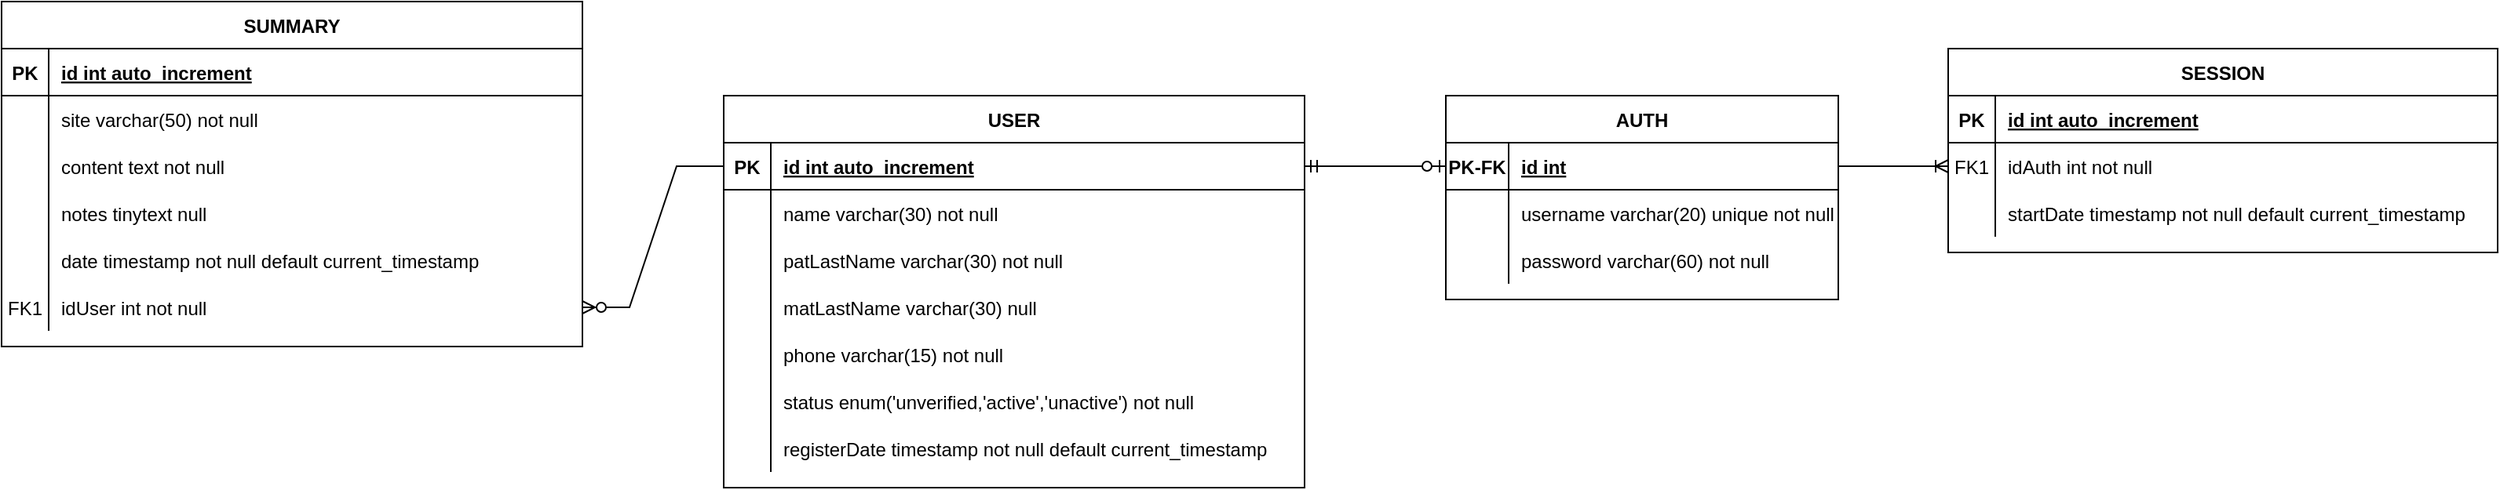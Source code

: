 <mxfile version="24.8.4">
  <diagram id="R2lEEEUBdFMjLlhIrx00" name="Page-1">
    <mxGraphModel dx="2099" dy="547" grid="1" gridSize="10" guides="1" tooltips="1" connect="1" arrows="1" fold="1" page="1" pageScale="1" pageWidth="850" pageHeight="1100" math="0" shadow="0" extFonts="Permanent Marker^https://fonts.googleapis.com/css?family=Permanent+Marker">
      <root>
        <mxCell id="0" />
        <mxCell id="1" parent="0" />
        <mxCell id="Tqodv7GDnYY_OcaATivT-45" value="AUTH" style="shape=table;startSize=30;container=1;collapsible=1;childLayout=tableLayout;fixedRows=1;rowLines=0;fontStyle=1;align=center;resizeLast=1;" parent="1" vertex="1">
          <mxGeometry x="840" y="410" width="250" height="130" as="geometry" />
        </mxCell>
        <mxCell id="Tqodv7GDnYY_OcaATivT-46" value="" style="shape=partialRectangle;collapsible=0;dropTarget=0;pointerEvents=0;fillColor=none;points=[[0,0.5],[1,0.5]];portConstraint=eastwest;top=0;left=0;right=0;bottom=1;" parent="Tqodv7GDnYY_OcaATivT-45" vertex="1">
          <mxGeometry y="30" width="250" height="30" as="geometry" />
        </mxCell>
        <mxCell id="Tqodv7GDnYY_OcaATivT-47" value="PK-FK" style="shape=partialRectangle;overflow=hidden;connectable=0;fillColor=none;top=0;left=0;bottom=0;right=0;fontStyle=1;" parent="Tqodv7GDnYY_OcaATivT-46" vertex="1">
          <mxGeometry width="40" height="30" as="geometry">
            <mxRectangle width="40" height="30" as="alternateBounds" />
          </mxGeometry>
        </mxCell>
        <mxCell id="Tqodv7GDnYY_OcaATivT-48" value="id int" style="shape=partialRectangle;overflow=hidden;connectable=0;fillColor=none;top=0;left=0;bottom=0;right=0;align=left;spacingLeft=6;fontStyle=5;" parent="Tqodv7GDnYY_OcaATivT-46" vertex="1">
          <mxGeometry x="40" width="210" height="30" as="geometry">
            <mxRectangle width="210" height="30" as="alternateBounds" />
          </mxGeometry>
        </mxCell>
        <mxCell id="Tqodv7GDnYY_OcaATivT-49" value="" style="shape=partialRectangle;collapsible=0;dropTarget=0;pointerEvents=0;fillColor=none;points=[[0,0.5],[1,0.5]];portConstraint=eastwest;top=0;left=0;right=0;bottom=0;" parent="Tqodv7GDnYY_OcaATivT-45" vertex="1">
          <mxGeometry y="60" width="250" height="30" as="geometry" />
        </mxCell>
        <mxCell id="Tqodv7GDnYY_OcaATivT-50" value="" style="shape=partialRectangle;overflow=hidden;connectable=0;fillColor=none;top=0;left=0;bottom=0;right=0;" parent="Tqodv7GDnYY_OcaATivT-49" vertex="1">
          <mxGeometry width="40" height="30" as="geometry">
            <mxRectangle width="40" height="30" as="alternateBounds" />
          </mxGeometry>
        </mxCell>
        <mxCell id="Tqodv7GDnYY_OcaATivT-51" value="username varchar(20) unique not null" style="shape=partialRectangle;overflow=hidden;connectable=0;fillColor=none;top=0;left=0;bottom=0;right=0;align=left;spacingLeft=6;" parent="Tqodv7GDnYY_OcaATivT-49" vertex="1">
          <mxGeometry x="40" width="210" height="30" as="geometry">
            <mxRectangle width="210" height="30" as="alternateBounds" />
          </mxGeometry>
        </mxCell>
        <mxCell id="Tqodv7GDnYY_OcaATivT-52" value="" style="shape=partialRectangle;collapsible=0;dropTarget=0;pointerEvents=0;fillColor=none;points=[[0,0.5],[1,0.5]];portConstraint=eastwest;top=0;left=0;right=0;bottom=0;" parent="Tqodv7GDnYY_OcaATivT-45" vertex="1">
          <mxGeometry y="90" width="250" height="30" as="geometry" />
        </mxCell>
        <mxCell id="Tqodv7GDnYY_OcaATivT-53" value="" style="shape=partialRectangle;overflow=hidden;connectable=0;fillColor=none;top=0;left=0;bottom=0;right=0;" parent="Tqodv7GDnYY_OcaATivT-52" vertex="1">
          <mxGeometry width="40" height="30" as="geometry">
            <mxRectangle width="40" height="30" as="alternateBounds" />
          </mxGeometry>
        </mxCell>
        <mxCell id="Tqodv7GDnYY_OcaATivT-54" value="password varchar(60) not null" style="shape=partialRectangle;overflow=hidden;connectable=0;fillColor=none;top=0;left=0;bottom=0;right=0;align=left;spacingLeft=6;" parent="Tqodv7GDnYY_OcaATivT-52" vertex="1">
          <mxGeometry x="40" width="210" height="30" as="geometry">
            <mxRectangle width="210" height="30" as="alternateBounds" />
          </mxGeometry>
        </mxCell>
        <mxCell id="Tqodv7GDnYY_OcaATivT-55" value="SESSION" style="shape=table;startSize=30;container=1;collapsible=1;childLayout=tableLayout;fixedRows=1;rowLines=0;fontStyle=1;align=center;resizeLast=1;" parent="1" vertex="1">
          <mxGeometry x="1160" y="380" width="350" height="130" as="geometry" />
        </mxCell>
        <mxCell id="Tqodv7GDnYY_OcaATivT-56" value="" style="shape=partialRectangle;collapsible=0;dropTarget=0;pointerEvents=0;fillColor=none;points=[[0,0.5],[1,0.5]];portConstraint=eastwest;top=0;left=0;right=0;bottom=1;" parent="Tqodv7GDnYY_OcaATivT-55" vertex="1">
          <mxGeometry y="30" width="350" height="30" as="geometry" />
        </mxCell>
        <mxCell id="Tqodv7GDnYY_OcaATivT-57" value="PK" style="shape=partialRectangle;overflow=hidden;connectable=0;fillColor=none;top=0;left=0;bottom=0;right=0;fontStyle=1;" parent="Tqodv7GDnYY_OcaATivT-56" vertex="1">
          <mxGeometry width="30" height="30" as="geometry">
            <mxRectangle width="30" height="30" as="alternateBounds" />
          </mxGeometry>
        </mxCell>
        <mxCell id="Tqodv7GDnYY_OcaATivT-58" value="id int auto_increment" style="shape=partialRectangle;overflow=hidden;connectable=0;fillColor=none;top=0;left=0;bottom=0;right=0;align=left;spacingLeft=6;fontStyle=5;" parent="Tqodv7GDnYY_OcaATivT-56" vertex="1">
          <mxGeometry x="30" width="320" height="30" as="geometry">
            <mxRectangle width="320" height="30" as="alternateBounds" />
          </mxGeometry>
        </mxCell>
        <mxCell id="Tqodv7GDnYY_OcaATivT-59" value="" style="shape=partialRectangle;collapsible=0;dropTarget=0;pointerEvents=0;fillColor=none;points=[[0,0.5],[1,0.5]];portConstraint=eastwest;top=0;left=0;right=0;bottom=0;" parent="Tqodv7GDnYY_OcaATivT-55" vertex="1">
          <mxGeometry y="60" width="350" height="30" as="geometry" />
        </mxCell>
        <mxCell id="Tqodv7GDnYY_OcaATivT-60" value="FK1" style="shape=partialRectangle;overflow=hidden;connectable=0;fillColor=none;top=0;left=0;bottom=0;right=0;" parent="Tqodv7GDnYY_OcaATivT-59" vertex="1">
          <mxGeometry width="30" height="30" as="geometry">
            <mxRectangle width="30" height="30" as="alternateBounds" />
          </mxGeometry>
        </mxCell>
        <mxCell id="Tqodv7GDnYY_OcaATivT-61" value="idAuth int not null" style="shape=partialRectangle;overflow=hidden;connectable=0;fillColor=none;top=0;left=0;bottom=0;right=0;align=left;spacingLeft=6;" parent="Tqodv7GDnYY_OcaATivT-59" vertex="1">
          <mxGeometry x="30" width="320" height="30" as="geometry">
            <mxRectangle width="320" height="30" as="alternateBounds" />
          </mxGeometry>
        </mxCell>
        <mxCell id="Tqodv7GDnYY_OcaATivT-62" value="" style="shape=partialRectangle;collapsible=0;dropTarget=0;pointerEvents=0;fillColor=none;points=[[0,0.5],[1,0.5]];portConstraint=eastwest;top=0;left=0;right=0;bottom=0;" parent="Tqodv7GDnYY_OcaATivT-55" vertex="1">
          <mxGeometry y="90" width="350" height="30" as="geometry" />
        </mxCell>
        <mxCell id="Tqodv7GDnYY_OcaATivT-63" value="" style="shape=partialRectangle;overflow=hidden;connectable=0;fillColor=none;top=0;left=0;bottom=0;right=0;" parent="Tqodv7GDnYY_OcaATivT-62" vertex="1">
          <mxGeometry width="30" height="30" as="geometry">
            <mxRectangle width="30" height="30" as="alternateBounds" />
          </mxGeometry>
        </mxCell>
        <mxCell id="Tqodv7GDnYY_OcaATivT-64" value="startDate timestamp not null default current_timestamp" style="shape=partialRectangle;overflow=hidden;connectable=0;fillColor=none;top=0;left=0;bottom=0;right=0;align=left;spacingLeft=6;" parent="Tqodv7GDnYY_OcaATivT-62" vertex="1">
          <mxGeometry x="30" width="320" height="30" as="geometry">
            <mxRectangle width="320" height="30" as="alternateBounds" />
          </mxGeometry>
        </mxCell>
        <mxCell id="Tqodv7GDnYY_OcaATivT-65" value="USER" style="shape=table;startSize=30;container=1;collapsible=1;childLayout=tableLayout;fixedRows=1;rowLines=0;fontStyle=1;align=center;resizeLast=1;" parent="1" vertex="1">
          <mxGeometry x="380" y="410" width="370" height="250" as="geometry" />
        </mxCell>
        <mxCell id="Tqodv7GDnYY_OcaATivT-66" value="" style="shape=partialRectangle;collapsible=0;dropTarget=0;pointerEvents=0;fillColor=none;points=[[0,0.5],[1,0.5]];portConstraint=eastwest;top=0;left=0;right=0;bottom=1;" parent="Tqodv7GDnYY_OcaATivT-65" vertex="1">
          <mxGeometry y="30" width="370" height="30" as="geometry" />
        </mxCell>
        <mxCell id="Tqodv7GDnYY_OcaATivT-67" value="PK" style="shape=partialRectangle;overflow=hidden;connectable=0;fillColor=none;top=0;left=0;bottom=0;right=0;fontStyle=1;" parent="Tqodv7GDnYY_OcaATivT-66" vertex="1">
          <mxGeometry width="30" height="30" as="geometry">
            <mxRectangle width="30" height="30" as="alternateBounds" />
          </mxGeometry>
        </mxCell>
        <mxCell id="Tqodv7GDnYY_OcaATivT-68" value="id int auto_increment" style="shape=partialRectangle;overflow=hidden;connectable=0;fillColor=none;top=0;left=0;bottom=0;right=0;align=left;spacingLeft=6;fontStyle=5;" parent="Tqodv7GDnYY_OcaATivT-66" vertex="1">
          <mxGeometry x="30" width="340" height="30" as="geometry">
            <mxRectangle width="340" height="30" as="alternateBounds" />
          </mxGeometry>
        </mxCell>
        <mxCell id="Tqodv7GDnYY_OcaATivT-69" value="" style="shape=partialRectangle;collapsible=0;dropTarget=0;pointerEvents=0;fillColor=none;points=[[0,0.5],[1,0.5]];portConstraint=eastwest;top=0;left=0;right=0;bottom=0;" parent="Tqodv7GDnYY_OcaATivT-65" vertex="1">
          <mxGeometry y="60" width="370" height="30" as="geometry" />
        </mxCell>
        <mxCell id="Tqodv7GDnYY_OcaATivT-70" value="" style="shape=partialRectangle;overflow=hidden;connectable=0;fillColor=none;top=0;left=0;bottom=0;right=0;" parent="Tqodv7GDnYY_OcaATivT-69" vertex="1">
          <mxGeometry width="30" height="30" as="geometry">
            <mxRectangle width="30" height="30" as="alternateBounds" />
          </mxGeometry>
        </mxCell>
        <mxCell id="Tqodv7GDnYY_OcaATivT-71" value="name varchar(30) not null" style="shape=partialRectangle;overflow=hidden;connectable=0;fillColor=none;top=0;left=0;bottom=0;right=0;align=left;spacingLeft=6;" parent="Tqodv7GDnYY_OcaATivT-69" vertex="1">
          <mxGeometry x="30" width="340" height="30" as="geometry">
            <mxRectangle width="340" height="30" as="alternateBounds" />
          </mxGeometry>
        </mxCell>
        <mxCell id="Tqodv7GDnYY_OcaATivT-72" value="" style="shape=partialRectangle;collapsible=0;dropTarget=0;pointerEvents=0;fillColor=none;points=[[0,0.5],[1,0.5]];portConstraint=eastwest;top=0;left=0;right=0;bottom=0;" parent="Tqodv7GDnYY_OcaATivT-65" vertex="1">
          <mxGeometry y="90" width="370" height="30" as="geometry" />
        </mxCell>
        <mxCell id="Tqodv7GDnYY_OcaATivT-73" value="" style="shape=partialRectangle;overflow=hidden;connectable=0;fillColor=none;top=0;left=0;bottom=0;right=0;" parent="Tqodv7GDnYY_OcaATivT-72" vertex="1">
          <mxGeometry width="30" height="30" as="geometry">
            <mxRectangle width="30" height="30" as="alternateBounds" />
          </mxGeometry>
        </mxCell>
        <mxCell id="Tqodv7GDnYY_OcaATivT-74" value="patLastName varchar(30) not null" style="shape=partialRectangle;overflow=hidden;connectable=0;fillColor=none;top=0;left=0;bottom=0;right=0;align=left;spacingLeft=6;" parent="Tqodv7GDnYY_OcaATivT-72" vertex="1">
          <mxGeometry x="30" width="340" height="30" as="geometry">
            <mxRectangle width="340" height="30" as="alternateBounds" />
          </mxGeometry>
        </mxCell>
        <mxCell id="Tqodv7GDnYY_OcaATivT-75" value="" style="shape=partialRectangle;collapsible=0;dropTarget=0;pointerEvents=0;fillColor=none;points=[[0,0.5],[1,0.5]];portConstraint=eastwest;top=0;left=0;right=0;bottom=0;" parent="Tqodv7GDnYY_OcaATivT-65" vertex="1">
          <mxGeometry y="120" width="370" height="30" as="geometry" />
        </mxCell>
        <mxCell id="Tqodv7GDnYY_OcaATivT-76" value="" style="shape=partialRectangle;overflow=hidden;connectable=0;fillColor=none;top=0;left=0;bottom=0;right=0;" parent="Tqodv7GDnYY_OcaATivT-75" vertex="1">
          <mxGeometry width="30" height="30" as="geometry">
            <mxRectangle width="30" height="30" as="alternateBounds" />
          </mxGeometry>
        </mxCell>
        <mxCell id="Tqodv7GDnYY_OcaATivT-77" value="matLastName varchar(30) null" style="shape=partialRectangle;overflow=hidden;connectable=0;fillColor=none;top=0;left=0;bottom=0;right=0;align=left;spacingLeft=6;" parent="Tqodv7GDnYY_OcaATivT-75" vertex="1">
          <mxGeometry x="30" width="340" height="30" as="geometry">
            <mxRectangle width="340" height="30" as="alternateBounds" />
          </mxGeometry>
        </mxCell>
        <mxCell id="Tqodv7GDnYY_OcaATivT-78" value="" style="shape=partialRectangle;collapsible=0;dropTarget=0;pointerEvents=0;fillColor=none;points=[[0,0.5],[1,0.5]];portConstraint=eastwest;top=0;left=0;right=0;bottom=0;" parent="Tqodv7GDnYY_OcaATivT-65" vertex="1">
          <mxGeometry y="150" width="370" height="30" as="geometry" />
        </mxCell>
        <mxCell id="Tqodv7GDnYY_OcaATivT-79" value="" style="shape=partialRectangle;overflow=hidden;connectable=0;fillColor=none;top=0;left=0;bottom=0;right=0;" parent="Tqodv7GDnYY_OcaATivT-78" vertex="1">
          <mxGeometry width="30" height="30" as="geometry">
            <mxRectangle width="30" height="30" as="alternateBounds" />
          </mxGeometry>
        </mxCell>
        <mxCell id="Tqodv7GDnYY_OcaATivT-80" value="phone varchar(15) not null" style="shape=partialRectangle;overflow=hidden;connectable=0;fillColor=none;top=0;left=0;bottom=0;right=0;align=left;spacingLeft=6;" parent="Tqodv7GDnYY_OcaATivT-78" vertex="1">
          <mxGeometry x="30" width="340" height="30" as="geometry">
            <mxRectangle width="340" height="30" as="alternateBounds" />
          </mxGeometry>
        </mxCell>
        <mxCell id="Tqodv7GDnYY_OcaATivT-84" value="" style="shape=partialRectangle;collapsible=0;dropTarget=0;pointerEvents=0;fillColor=none;points=[[0,0.5],[1,0.5]];portConstraint=eastwest;top=0;left=0;right=0;bottom=0;" parent="Tqodv7GDnYY_OcaATivT-65" vertex="1">
          <mxGeometry y="180" width="370" height="30" as="geometry" />
        </mxCell>
        <mxCell id="Tqodv7GDnYY_OcaATivT-85" value="" style="shape=partialRectangle;overflow=hidden;connectable=0;fillColor=none;top=0;left=0;bottom=0;right=0;" parent="Tqodv7GDnYY_OcaATivT-84" vertex="1">
          <mxGeometry width="30" height="30" as="geometry">
            <mxRectangle width="30" height="30" as="alternateBounds" />
          </mxGeometry>
        </mxCell>
        <mxCell id="Tqodv7GDnYY_OcaATivT-86" value="status enum(&#39;unverified,&#39;active&#39;,&#39;unactive&#39;) not null" style="shape=partialRectangle;overflow=hidden;connectable=0;fillColor=none;top=0;left=0;bottom=0;right=0;align=left;spacingLeft=6;" parent="Tqodv7GDnYY_OcaATivT-84" vertex="1">
          <mxGeometry x="30" width="340" height="30" as="geometry">
            <mxRectangle width="340" height="30" as="alternateBounds" />
          </mxGeometry>
        </mxCell>
        <mxCell id="Tqodv7GDnYY_OcaATivT-89" value="" style="shape=partialRectangle;collapsible=0;dropTarget=0;pointerEvents=0;fillColor=none;points=[[0,0.5],[1,0.5]];portConstraint=eastwest;top=0;left=0;right=0;bottom=0;" parent="Tqodv7GDnYY_OcaATivT-65" vertex="1">
          <mxGeometry y="210" width="370" height="30" as="geometry" />
        </mxCell>
        <mxCell id="Tqodv7GDnYY_OcaATivT-90" value="" style="shape=partialRectangle;overflow=hidden;connectable=0;fillColor=none;top=0;left=0;bottom=0;right=0;" parent="Tqodv7GDnYY_OcaATivT-89" vertex="1">
          <mxGeometry width="30" height="30" as="geometry">
            <mxRectangle width="30" height="30" as="alternateBounds" />
          </mxGeometry>
        </mxCell>
        <mxCell id="Tqodv7GDnYY_OcaATivT-91" value="registerDate timestamp not null default current_timestamp" style="shape=partialRectangle;overflow=hidden;connectable=0;fillColor=none;top=0;left=0;bottom=0;right=0;align=left;spacingLeft=6;" parent="Tqodv7GDnYY_OcaATivT-89" vertex="1">
          <mxGeometry x="30" width="340" height="30" as="geometry">
            <mxRectangle width="340" height="30" as="alternateBounds" />
          </mxGeometry>
        </mxCell>
        <mxCell id="Tqodv7GDnYY_OcaATivT-87" value="" style="edgeStyle=entityRelationEdgeStyle;fontSize=12;html=1;endArrow=ERoneToMany;rounded=0;" parent="1" source="Tqodv7GDnYY_OcaATivT-46" target="Tqodv7GDnYY_OcaATivT-59" edge="1">
          <mxGeometry width="100" height="100" relative="1" as="geometry">
            <mxPoint x="690" y="685" as="sourcePoint" />
            <mxPoint x="790" y="585" as="targetPoint" />
          </mxGeometry>
        </mxCell>
        <mxCell id="Tqodv7GDnYY_OcaATivT-88" value="" style="edgeStyle=entityRelationEdgeStyle;fontSize=12;html=1;endArrow=ERzeroToOne;startArrow=ERmandOne;rounded=0;" parent="1" source="Tqodv7GDnYY_OcaATivT-66" target="Tqodv7GDnYY_OcaATivT-46" edge="1">
          <mxGeometry width="100" height="100" relative="1" as="geometry">
            <mxPoint x="340" y="785" as="sourcePoint" />
            <mxPoint x="440" y="685" as="targetPoint" />
          </mxGeometry>
        </mxCell>
        <mxCell id="Tqodv7GDnYY_OcaATivT-103" value="SUMMARY" style="shape=table;startSize=30;container=1;collapsible=1;childLayout=tableLayout;fixedRows=1;rowLines=0;fontStyle=1;align=center;resizeLast=1;" parent="1" vertex="1">
          <mxGeometry x="-80" y="350" width="370" height="220" as="geometry" />
        </mxCell>
        <mxCell id="Tqodv7GDnYY_OcaATivT-104" value="" style="shape=partialRectangle;collapsible=0;dropTarget=0;pointerEvents=0;fillColor=none;points=[[0,0.5],[1,0.5]];portConstraint=eastwest;top=0;left=0;right=0;bottom=1;" parent="Tqodv7GDnYY_OcaATivT-103" vertex="1">
          <mxGeometry y="30" width="370" height="30" as="geometry" />
        </mxCell>
        <mxCell id="Tqodv7GDnYY_OcaATivT-105" value="PK" style="shape=partialRectangle;overflow=hidden;connectable=0;fillColor=none;top=0;left=0;bottom=0;right=0;fontStyle=1;" parent="Tqodv7GDnYY_OcaATivT-104" vertex="1">
          <mxGeometry width="30" height="30" as="geometry">
            <mxRectangle width="30" height="30" as="alternateBounds" />
          </mxGeometry>
        </mxCell>
        <mxCell id="Tqodv7GDnYY_OcaATivT-106" value="id int auto_increment" style="shape=partialRectangle;overflow=hidden;connectable=0;fillColor=none;top=0;left=0;bottom=0;right=0;align=left;spacingLeft=6;fontStyle=5;" parent="Tqodv7GDnYY_OcaATivT-104" vertex="1">
          <mxGeometry x="30" width="340" height="30" as="geometry">
            <mxRectangle width="340" height="30" as="alternateBounds" />
          </mxGeometry>
        </mxCell>
        <mxCell id="Tqodv7GDnYY_OcaATivT-107" value="" style="shape=partialRectangle;collapsible=0;dropTarget=0;pointerEvents=0;fillColor=none;points=[[0,0.5],[1,0.5]];portConstraint=eastwest;top=0;left=0;right=0;bottom=0;" parent="Tqodv7GDnYY_OcaATivT-103" vertex="1">
          <mxGeometry y="60" width="370" height="30" as="geometry" />
        </mxCell>
        <mxCell id="Tqodv7GDnYY_OcaATivT-108" value="" style="shape=partialRectangle;overflow=hidden;connectable=0;fillColor=none;top=0;left=0;bottom=0;right=0;" parent="Tqodv7GDnYY_OcaATivT-107" vertex="1">
          <mxGeometry width="30" height="30" as="geometry">
            <mxRectangle width="30" height="30" as="alternateBounds" />
          </mxGeometry>
        </mxCell>
        <mxCell id="Tqodv7GDnYY_OcaATivT-109" value="site varchar(50) not null" style="shape=partialRectangle;overflow=hidden;connectable=0;fillColor=none;top=0;left=0;bottom=0;right=0;align=left;spacingLeft=6;" parent="Tqodv7GDnYY_OcaATivT-107" vertex="1">
          <mxGeometry x="30" width="340" height="30" as="geometry">
            <mxRectangle width="340" height="30" as="alternateBounds" />
          </mxGeometry>
        </mxCell>
        <mxCell id="Tqodv7GDnYY_OcaATivT-110" value="" style="shape=partialRectangle;collapsible=0;dropTarget=0;pointerEvents=0;fillColor=none;points=[[0,0.5],[1,0.5]];portConstraint=eastwest;top=0;left=0;right=0;bottom=0;" parent="Tqodv7GDnYY_OcaATivT-103" vertex="1">
          <mxGeometry y="90" width="370" height="30" as="geometry" />
        </mxCell>
        <mxCell id="Tqodv7GDnYY_OcaATivT-111" value="" style="shape=partialRectangle;overflow=hidden;connectable=0;fillColor=none;top=0;left=0;bottom=0;right=0;" parent="Tqodv7GDnYY_OcaATivT-110" vertex="1">
          <mxGeometry width="30" height="30" as="geometry">
            <mxRectangle width="30" height="30" as="alternateBounds" />
          </mxGeometry>
        </mxCell>
        <mxCell id="Tqodv7GDnYY_OcaATivT-112" value="content text not null" style="shape=partialRectangle;overflow=hidden;connectable=0;fillColor=none;top=0;left=0;bottom=0;right=0;align=left;spacingLeft=6;" parent="Tqodv7GDnYY_OcaATivT-110" vertex="1">
          <mxGeometry x="30" width="340" height="30" as="geometry">
            <mxRectangle width="340" height="30" as="alternateBounds" />
          </mxGeometry>
        </mxCell>
        <mxCell id="xkB0-_d8EfPcT_FkncWk-1" value="" style="shape=partialRectangle;collapsible=0;dropTarget=0;pointerEvents=0;fillColor=none;points=[[0,0.5],[1,0.5]];portConstraint=eastwest;top=0;left=0;right=0;bottom=0;" vertex="1" parent="Tqodv7GDnYY_OcaATivT-103">
          <mxGeometry y="120" width="370" height="30" as="geometry" />
        </mxCell>
        <mxCell id="xkB0-_d8EfPcT_FkncWk-2" value="" style="shape=partialRectangle;overflow=hidden;connectable=0;fillColor=none;top=0;left=0;bottom=0;right=0;" vertex="1" parent="xkB0-_d8EfPcT_FkncWk-1">
          <mxGeometry width="30" height="30" as="geometry">
            <mxRectangle width="30" height="30" as="alternateBounds" />
          </mxGeometry>
        </mxCell>
        <mxCell id="xkB0-_d8EfPcT_FkncWk-3" value="notes tinytext null" style="shape=partialRectangle;overflow=hidden;connectable=0;fillColor=none;top=0;left=0;bottom=0;right=0;align=left;spacingLeft=6;" vertex="1" parent="xkB0-_d8EfPcT_FkncWk-1">
          <mxGeometry x="30" width="340" height="30" as="geometry">
            <mxRectangle width="340" height="30" as="alternateBounds" />
          </mxGeometry>
        </mxCell>
        <mxCell id="Tqodv7GDnYY_OcaATivT-113" value="" style="shape=partialRectangle;collapsible=0;dropTarget=0;pointerEvents=0;fillColor=none;points=[[0,0.5],[1,0.5]];portConstraint=eastwest;top=0;left=0;right=0;bottom=0;" parent="Tqodv7GDnYY_OcaATivT-103" vertex="1">
          <mxGeometry y="150" width="370" height="30" as="geometry" />
        </mxCell>
        <mxCell id="Tqodv7GDnYY_OcaATivT-114" value="" style="shape=partialRectangle;overflow=hidden;connectable=0;fillColor=none;top=0;left=0;bottom=0;right=0;" parent="Tqodv7GDnYY_OcaATivT-113" vertex="1">
          <mxGeometry width="30" height="30" as="geometry">
            <mxRectangle width="30" height="30" as="alternateBounds" />
          </mxGeometry>
        </mxCell>
        <mxCell id="Tqodv7GDnYY_OcaATivT-115" value="date timestamp not null default current_timestamp" style="shape=partialRectangle;overflow=hidden;connectable=0;fillColor=none;top=0;left=0;bottom=0;right=0;align=left;spacingLeft=6;" parent="Tqodv7GDnYY_OcaATivT-113" vertex="1">
          <mxGeometry x="30" width="340" height="30" as="geometry">
            <mxRectangle width="340" height="30" as="alternateBounds" />
          </mxGeometry>
        </mxCell>
        <mxCell id="Tqodv7GDnYY_OcaATivT-116" value="" style="shape=partialRectangle;collapsible=0;dropTarget=0;pointerEvents=0;fillColor=none;points=[[0,0.5],[1,0.5]];portConstraint=eastwest;top=0;left=0;right=0;bottom=0;" parent="Tqodv7GDnYY_OcaATivT-103" vertex="1">
          <mxGeometry y="180" width="370" height="30" as="geometry" />
        </mxCell>
        <mxCell id="Tqodv7GDnYY_OcaATivT-117" value="FK1" style="shape=partialRectangle;overflow=hidden;connectable=0;fillColor=none;top=0;left=0;bottom=0;right=0;" parent="Tqodv7GDnYY_OcaATivT-116" vertex="1">
          <mxGeometry width="30" height="30" as="geometry">
            <mxRectangle width="30" height="30" as="alternateBounds" />
          </mxGeometry>
        </mxCell>
        <mxCell id="Tqodv7GDnYY_OcaATivT-118" value="idUser int not null" style="shape=partialRectangle;overflow=hidden;connectable=0;fillColor=none;top=0;left=0;bottom=0;right=0;align=left;spacingLeft=6;" parent="Tqodv7GDnYY_OcaATivT-116" vertex="1">
          <mxGeometry x="30" width="340" height="30" as="geometry">
            <mxRectangle width="340" height="30" as="alternateBounds" />
          </mxGeometry>
        </mxCell>
        <mxCell id="Tqodv7GDnYY_OcaATivT-128" value="" style="edgeStyle=entityRelationEdgeStyle;fontSize=12;html=1;endArrow=ERzeroToMany;endFill=1;rounded=0;" parent="1" source="Tqodv7GDnYY_OcaATivT-66" target="Tqodv7GDnYY_OcaATivT-116" edge="1">
          <mxGeometry width="100" height="100" relative="1" as="geometry">
            <mxPoint x="260" y="520" as="sourcePoint" />
            <mxPoint x="360" y="420" as="targetPoint" />
          </mxGeometry>
        </mxCell>
      </root>
    </mxGraphModel>
  </diagram>
</mxfile>
